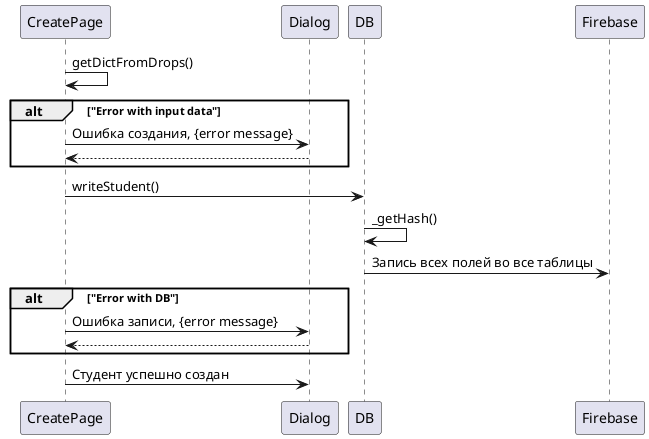 @startuml Create Student Diagram
participant CreatePage as C
participant Dialog as D
participant DB as DB
participant Firebase as F

C -> C: getDictFromDrops()

alt "Error with input data"
    C -> D: Ошибка создания, {error message}
    return
end

C -> DB: writeStudent()
DB -> DB: _getHash()
DB -> F: Запись всех полей во все таблицы
alt "Error with DB"
    C -> D: Ошибка записи, {error message}
    return
end

C -> D: Студент успешно создан

@enduml